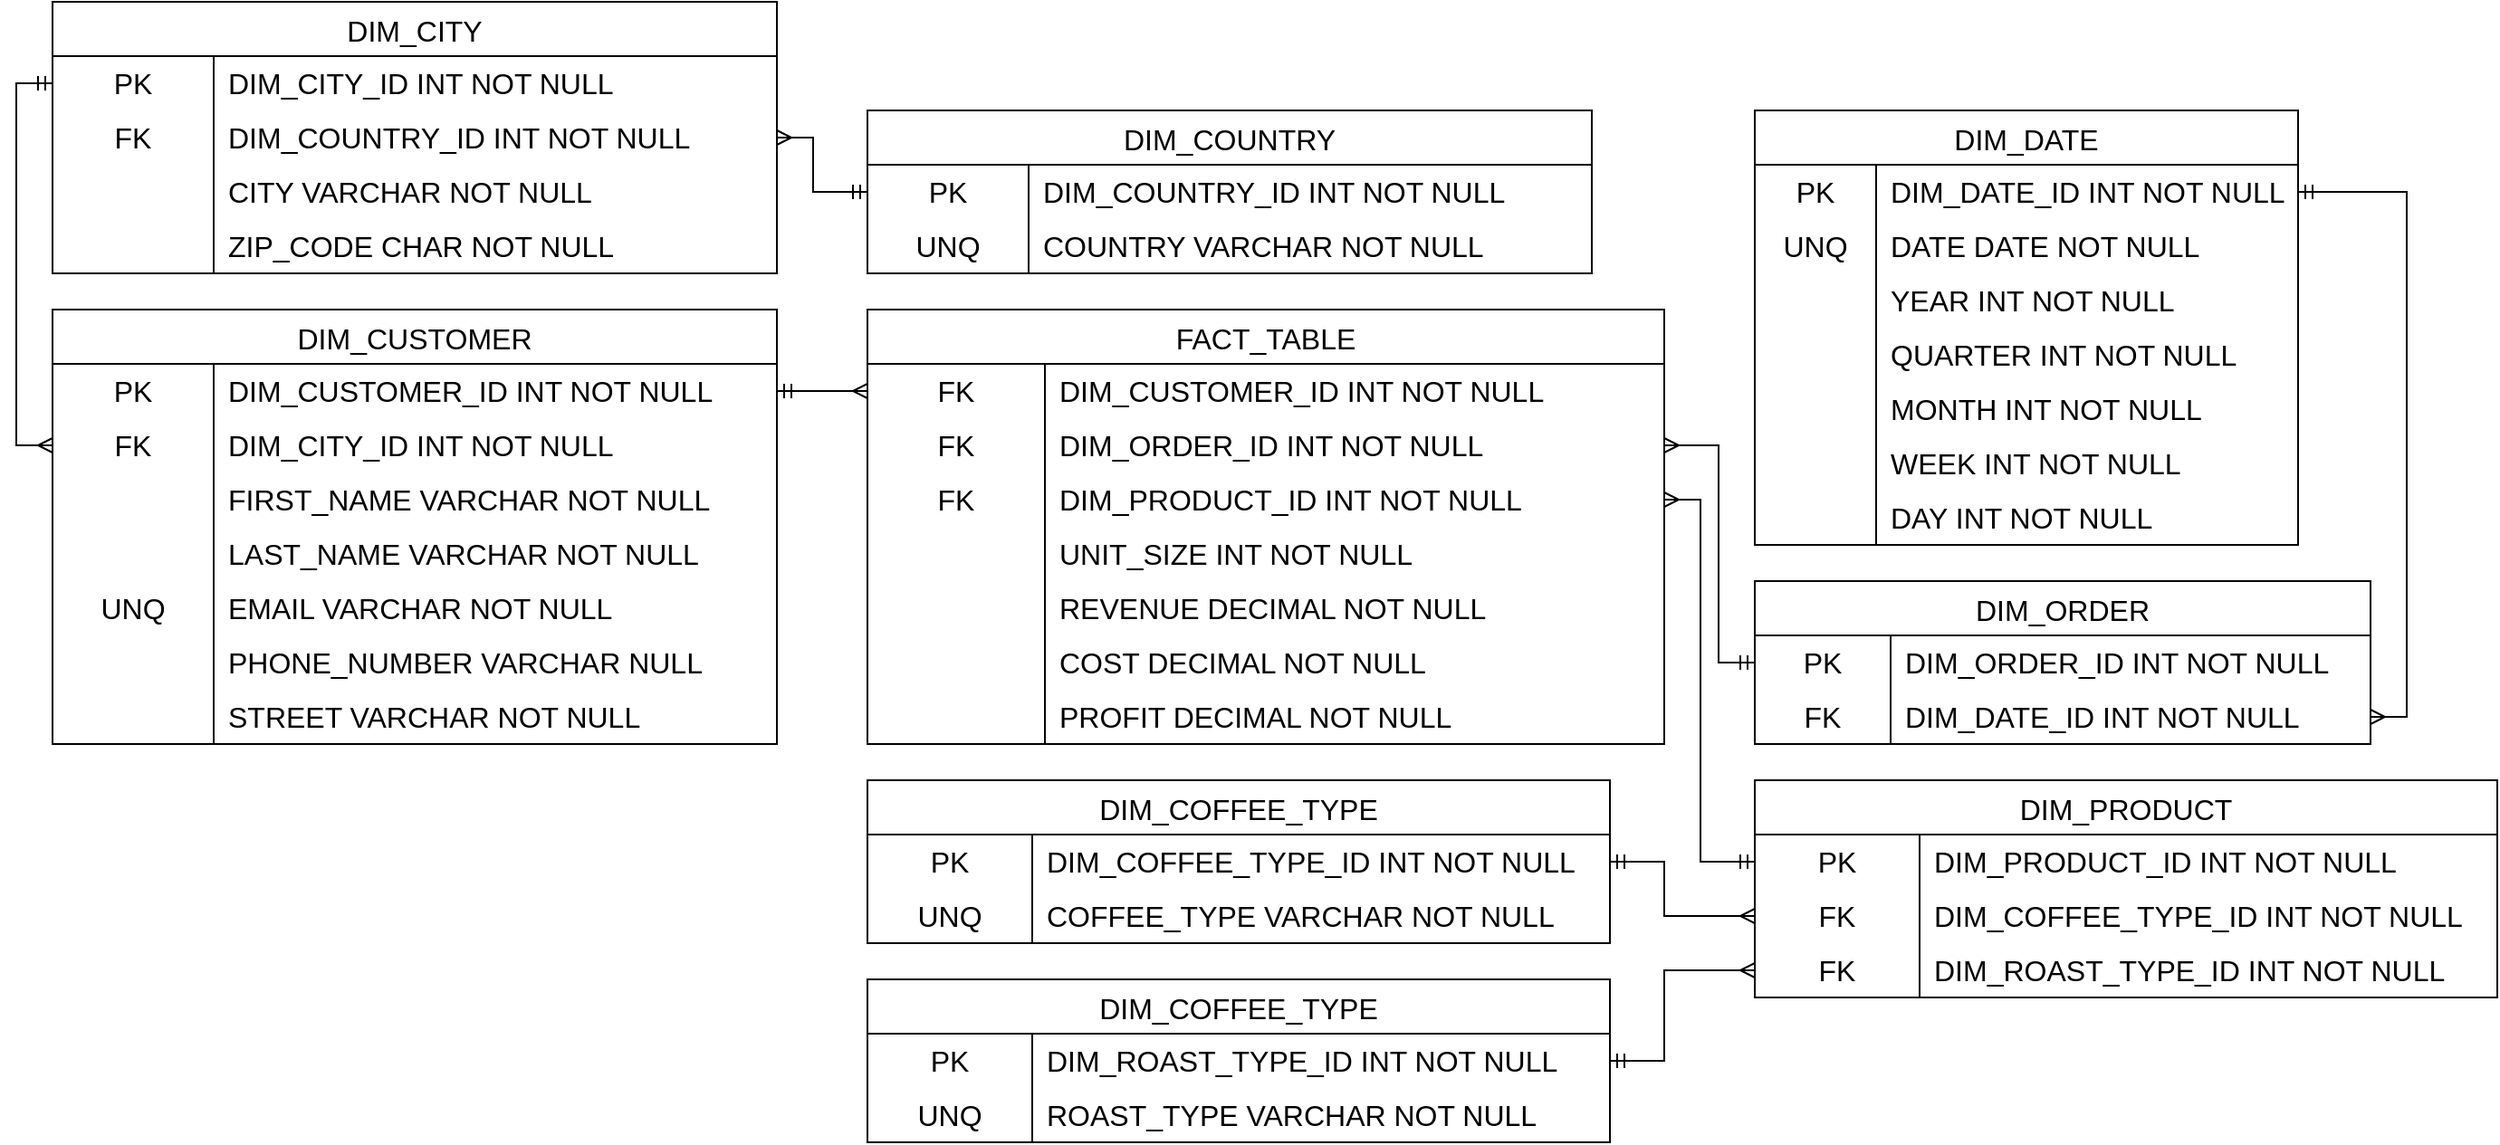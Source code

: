 <mxfile version="26.0.16">
  <diagram id="R2lEEEUBdFMjLlhIrx00" name="Page-1">
    <mxGraphModel dx="2049" dy="1194" grid="1" gridSize="10" guides="1" tooltips="1" connect="1" arrows="1" fold="1" page="1" pageScale="1" pageWidth="850" pageHeight="1100" math="0" shadow="0" extFonts="Permanent Marker^https://fonts.googleapis.com/css?family=Permanent+Marker">
      <root>
        <mxCell id="0" />
        <mxCell id="1" parent="0" />
        <mxCell id="qJ_-mEPs5X0DL_JbNhQ2-5" value="DIM_CUSTOMER" style="shape=table;startSize=30;container=1;collapsible=0;childLayout=tableLayout;fixedRows=1;rowLines=0;fontStyle=0;strokeColor=default;fontSize=16;" parent="1" vertex="1">
          <mxGeometry x="30" y="180" width="400" height="240" as="geometry" />
        </mxCell>
        <mxCell id="qJ_-mEPs5X0DL_JbNhQ2-6" value="" style="shape=tableRow;horizontal=0;startSize=0;swimlaneHead=0;swimlaneBody=0;top=0;left=0;bottom=0;right=0;collapsible=0;dropTarget=0;fillColor=none;points=[[0,0.5],[1,0.5]];portConstraint=eastwest;strokeColor=inherit;fontSize=16;" parent="qJ_-mEPs5X0DL_JbNhQ2-5" vertex="1">
          <mxGeometry y="30" width="400" height="30" as="geometry" />
        </mxCell>
        <mxCell id="qJ_-mEPs5X0DL_JbNhQ2-7" value="PK" style="shape=partialRectangle;html=1;whiteSpace=wrap;connectable=0;fillColor=none;top=0;left=0;bottom=0;right=0;overflow=hidden;pointerEvents=1;strokeColor=inherit;fontSize=16;" parent="qJ_-mEPs5X0DL_JbNhQ2-6" vertex="1">
          <mxGeometry width="89" height="30" as="geometry">
            <mxRectangle width="89" height="30" as="alternateBounds" />
          </mxGeometry>
        </mxCell>
        <mxCell id="qJ_-mEPs5X0DL_JbNhQ2-8" value="DIM_CUSTOMER_ID INT NOT NULL" style="shape=partialRectangle;html=1;whiteSpace=wrap;connectable=0;fillColor=none;top=0;left=0;bottom=0;right=0;align=left;spacingLeft=6;overflow=hidden;strokeColor=inherit;fontSize=16;" parent="qJ_-mEPs5X0DL_JbNhQ2-6" vertex="1">
          <mxGeometry x="89" width="311" height="30" as="geometry">
            <mxRectangle width="311" height="30" as="alternateBounds" />
          </mxGeometry>
        </mxCell>
        <mxCell id="qJ_-mEPs5X0DL_JbNhQ2-224" value="" style="shape=tableRow;horizontal=0;startSize=0;swimlaneHead=0;swimlaneBody=0;top=0;left=0;bottom=0;right=0;collapsible=0;dropTarget=0;fillColor=none;points=[[0,0.5],[1,0.5]];portConstraint=eastwest;strokeColor=inherit;fontSize=16;" parent="qJ_-mEPs5X0DL_JbNhQ2-5" vertex="1">
          <mxGeometry y="60" width="400" height="30" as="geometry" />
        </mxCell>
        <mxCell id="qJ_-mEPs5X0DL_JbNhQ2-225" value="FK" style="shape=partialRectangle;html=1;whiteSpace=wrap;connectable=0;fillColor=none;top=0;left=0;bottom=0;right=0;overflow=hidden;pointerEvents=1;strokeColor=inherit;fontSize=16;" parent="qJ_-mEPs5X0DL_JbNhQ2-224" vertex="1">
          <mxGeometry width="89" height="30" as="geometry">
            <mxRectangle width="89" height="30" as="alternateBounds" />
          </mxGeometry>
        </mxCell>
        <mxCell id="qJ_-mEPs5X0DL_JbNhQ2-226" value="DIM_CITY_ID INT NOT NULL" style="shape=partialRectangle;html=1;whiteSpace=wrap;connectable=0;fillColor=none;top=0;left=0;bottom=0;right=0;align=left;spacingLeft=6;overflow=hidden;strokeColor=inherit;fontSize=16;" parent="qJ_-mEPs5X0DL_JbNhQ2-224" vertex="1">
          <mxGeometry x="89" width="311" height="30" as="geometry">
            <mxRectangle width="311" height="30" as="alternateBounds" />
          </mxGeometry>
        </mxCell>
        <mxCell id="qJ_-mEPs5X0DL_JbNhQ2-9" value="" style="shape=tableRow;horizontal=0;startSize=0;swimlaneHead=0;swimlaneBody=0;top=0;left=0;bottom=0;right=0;collapsible=0;dropTarget=0;fillColor=none;points=[[0,0.5],[1,0.5]];portConstraint=eastwest;strokeColor=inherit;fontSize=16;" parent="qJ_-mEPs5X0DL_JbNhQ2-5" vertex="1">
          <mxGeometry y="90" width="400" height="30" as="geometry" />
        </mxCell>
        <mxCell id="qJ_-mEPs5X0DL_JbNhQ2-10" value="" style="shape=partialRectangle;html=1;whiteSpace=wrap;connectable=0;fillColor=none;top=0;left=0;bottom=0;right=0;overflow=hidden;strokeColor=inherit;fontSize=16;" parent="qJ_-mEPs5X0DL_JbNhQ2-9" vertex="1">
          <mxGeometry width="89" height="30" as="geometry">
            <mxRectangle width="89" height="30" as="alternateBounds" />
          </mxGeometry>
        </mxCell>
        <mxCell id="qJ_-mEPs5X0DL_JbNhQ2-11" value="FIRST_NAME VARCHAR NOT NULL" style="shape=partialRectangle;html=1;whiteSpace=wrap;connectable=0;fillColor=none;top=0;left=0;bottom=0;right=0;align=left;spacingLeft=6;overflow=hidden;strokeColor=inherit;fontSize=16;" parent="qJ_-mEPs5X0DL_JbNhQ2-9" vertex="1">
          <mxGeometry x="89" width="311" height="30" as="geometry">
            <mxRectangle width="311" height="30" as="alternateBounds" />
          </mxGeometry>
        </mxCell>
        <mxCell id="qJ_-mEPs5X0DL_JbNhQ2-12" value="" style="shape=tableRow;horizontal=0;startSize=0;swimlaneHead=0;swimlaneBody=0;top=0;left=0;bottom=0;right=0;collapsible=0;dropTarget=0;fillColor=none;points=[[0,0.5],[1,0.5]];portConstraint=eastwest;strokeColor=inherit;fontSize=16;" parent="qJ_-mEPs5X0DL_JbNhQ2-5" vertex="1">
          <mxGeometry y="120" width="400" height="30" as="geometry" />
        </mxCell>
        <mxCell id="qJ_-mEPs5X0DL_JbNhQ2-13" value="" style="shape=partialRectangle;html=1;whiteSpace=wrap;connectable=0;fillColor=none;top=0;left=0;bottom=0;right=0;overflow=hidden;strokeColor=inherit;fontSize=16;" parent="qJ_-mEPs5X0DL_JbNhQ2-12" vertex="1">
          <mxGeometry width="89" height="30" as="geometry">
            <mxRectangle width="89" height="30" as="alternateBounds" />
          </mxGeometry>
        </mxCell>
        <mxCell id="qJ_-mEPs5X0DL_JbNhQ2-14" value="LAST_NAME VARCHAR NOT NULL" style="shape=partialRectangle;html=1;whiteSpace=wrap;connectable=0;fillColor=none;top=0;left=0;bottom=0;right=0;align=left;spacingLeft=6;overflow=hidden;strokeColor=inherit;fontSize=16;" parent="qJ_-mEPs5X0DL_JbNhQ2-12" vertex="1">
          <mxGeometry x="89" width="311" height="30" as="geometry">
            <mxRectangle width="311" height="30" as="alternateBounds" />
          </mxGeometry>
        </mxCell>
        <mxCell id="qJ_-mEPs5X0DL_JbNhQ2-64" value="" style="shape=tableRow;horizontal=0;startSize=0;swimlaneHead=0;swimlaneBody=0;top=0;left=0;bottom=0;right=0;collapsible=0;dropTarget=0;fillColor=none;points=[[0,0.5],[1,0.5]];portConstraint=eastwest;strokeColor=inherit;fontSize=16;" parent="qJ_-mEPs5X0DL_JbNhQ2-5" vertex="1">
          <mxGeometry y="150" width="400" height="30" as="geometry" />
        </mxCell>
        <mxCell id="qJ_-mEPs5X0DL_JbNhQ2-65" value="UNQ" style="shape=partialRectangle;html=1;whiteSpace=wrap;connectable=0;fillColor=none;top=0;left=0;bottom=0;right=0;overflow=hidden;strokeColor=inherit;fontSize=16;" parent="qJ_-mEPs5X0DL_JbNhQ2-64" vertex="1">
          <mxGeometry width="89" height="30" as="geometry">
            <mxRectangle width="89" height="30" as="alternateBounds" />
          </mxGeometry>
        </mxCell>
        <mxCell id="qJ_-mEPs5X0DL_JbNhQ2-66" value="EMAIL VARCHAR NOT NULL" style="shape=partialRectangle;html=1;whiteSpace=wrap;connectable=0;fillColor=none;top=0;left=0;bottom=0;right=0;align=left;spacingLeft=6;overflow=hidden;strokeColor=inherit;fontSize=16;" parent="qJ_-mEPs5X0DL_JbNhQ2-64" vertex="1">
          <mxGeometry x="89" width="311" height="30" as="geometry">
            <mxRectangle width="311" height="30" as="alternateBounds" />
          </mxGeometry>
        </mxCell>
        <mxCell id="qJ_-mEPs5X0DL_JbNhQ2-67" value="" style="shape=tableRow;horizontal=0;startSize=0;swimlaneHead=0;swimlaneBody=0;top=0;left=0;bottom=0;right=0;collapsible=0;dropTarget=0;fillColor=none;points=[[0,0.5],[1,0.5]];portConstraint=eastwest;strokeColor=inherit;fontSize=16;" parent="qJ_-mEPs5X0DL_JbNhQ2-5" vertex="1">
          <mxGeometry y="180" width="400" height="30" as="geometry" />
        </mxCell>
        <mxCell id="qJ_-mEPs5X0DL_JbNhQ2-68" value="" style="shape=partialRectangle;html=1;whiteSpace=wrap;connectable=0;fillColor=none;top=0;left=0;bottom=0;right=0;overflow=hidden;strokeColor=inherit;fontSize=16;" parent="qJ_-mEPs5X0DL_JbNhQ2-67" vertex="1">
          <mxGeometry width="89" height="30" as="geometry">
            <mxRectangle width="89" height="30" as="alternateBounds" />
          </mxGeometry>
        </mxCell>
        <mxCell id="qJ_-mEPs5X0DL_JbNhQ2-69" value="PHONE_NUMBER VARCHAR NULL" style="shape=partialRectangle;html=1;whiteSpace=wrap;connectable=0;fillColor=none;top=0;left=0;bottom=0;right=0;align=left;spacingLeft=6;overflow=hidden;strokeColor=inherit;fontSize=16;" parent="qJ_-mEPs5X0DL_JbNhQ2-67" vertex="1">
          <mxGeometry x="89" width="311" height="30" as="geometry">
            <mxRectangle width="311" height="30" as="alternateBounds" />
          </mxGeometry>
        </mxCell>
        <mxCell id="qJ_-mEPs5X0DL_JbNhQ2-70" value="" style="shape=tableRow;horizontal=0;startSize=0;swimlaneHead=0;swimlaneBody=0;top=0;left=0;bottom=0;right=0;collapsible=0;dropTarget=0;fillColor=none;points=[[0,0.5],[1,0.5]];portConstraint=eastwest;strokeColor=inherit;fontSize=16;" parent="qJ_-mEPs5X0DL_JbNhQ2-5" vertex="1">
          <mxGeometry y="210" width="400" height="30" as="geometry" />
        </mxCell>
        <mxCell id="qJ_-mEPs5X0DL_JbNhQ2-71" value="" style="shape=partialRectangle;html=1;whiteSpace=wrap;connectable=0;fillColor=none;top=0;left=0;bottom=0;right=0;overflow=hidden;strokeColor=inherit;fontSize=16;" parent="qJ_-mEPs5X0DL_JbNhQ2-70" vertex="1">
          <mxGeometry width="89" height="30" as="geometry">
            <mxRectangle width="89" height="30" as="alternateBounds" />
          </mxGeometry>
        </mxCell>
        <mxCell id="qJ_-mEPs5X0DL_JbNhQ2-72" value="STREET VARCHAR NOT NULL" style="shape=partialRectangle;html=1;whiteSpace=wrap;connectable=0;fillColor=none;top=0;left=0;bottom=0;right=0;align=left;spacingLeft=6;overflow=hidden;strokeColor=inherit;fontSize=16;" parent="qJ_-mEPs5X0DL_JbNhQ2-70" vertex="1">
          <mxGeometry x="89" width="311" height="30" as="geometry">
            <mxRectangle width="311" height="30" as="alternateBounds" />
          </mxGeometry>
        </mxCell>
        <mxCell id="qJ_-mEPs5X0DL_JbNhQ2-15" value="DIM_DATE" style="shape=table;startSize=30;container=1;collapsible=0;childLayout=tableLayout;fixedRows=1;rowLines=0;fontStyle=0;strokeColor=default;fontSize=16;" parent="1" vertex="1">
          <mxGeometry x="970" y="70" width="300" height="240" as="geometry" />
        </mxCell>
        <mxCell id="qJ_-mEPs5X0DL_JbNhQ2-16" value="" style="shape=tableRow;horizontal=0;startSize=0;swimlaneHead=0;swimlaneBody=0;top=0;left=0;bottom=0;right=0;collapsible=0;dropTarget=0;fillColor=none;points=[[0,0.5],[1,0.5]];portConstraint=eastwest;strokeColor=inherit;fontSize=16;" parent="qJ_-mEPs5X0DL_JbNhQ2-15" vertex="1">
          <mxGeometry y="30" width="300" height="30" as="geometry" />
        </mxCell>
        <mxCell id="qJ_-mEPs5X0DL_JbNhQ2-17" value="PK" style="shape=partialRectangle;html=1;whiteSpace=wrap;connectable=0;fillColor=none;top=0;left=0;bottom=0;right=0;overflow=hidden;pointerEvents=1;strokeColor=inherit;fontSize=16;" parent="qJ_-mEPs5X0DL_JbNhQ2-16" vertex="1">
          <mxGeometry width="67" height="30" as="geometry">
            <mxRectangle width="67" height="30" as="alternateBounds" />
          </mxGeometry>
        </mxCell>
        <mxCell id="qJ_-mEPs5X0DL_JbNhQ2-18" value="DIM_DATE_ID INT NOT NULL" style="shape=partialRectangle;html=1;whiteSpace=wrap;connectable=0;fillColor=none;top=0;left=0;bottom=0;right=0;align=left;spacingLeft=6;overflow=hidden;strokeColor=inherit;fontSize=16;" parent="qJ_-mEPs5X0DL_JbNhQ2-16" vertex="1">
          <mxGeometry x="67" width="233" height="30" as="geometry">
            <mxRectangle width="233" height="30" as="alternateBounds" />
          </mxGeometry>
        </mxCell>
        <mxCell id="CE3YJO3d3gAJRDhFr6tY-10" value="" style="shape=tableRow;horizontal=0;startSize=0;swimlaneHead=0;swimlaneBody=0;top=0;left=0;bottom=0;right=0;collapsible=0;dropTarget=0;fillColor=none;points=[[0,0.5],[1,0.5]];portConstraint=eastwest;strokeColor=inherit;fontSize=16;" parent="qJ_-mEPs5X0DL_JbNhQ2-15" vertex="1">
          <mxGeometry y="60" width="300" height="30" as="geometry" />
        </mxCell>
        <mxCell id="CE3YJO3d3gAJRDhFr6tY-11" value="UNQ" style="shape=partialRectangle;html=1;whiteSpace=wrap;connectable=0;fillColor=none;top=0;left=0;bottom=0;right=0;overflow=hidden;strokeColor=inherit;fontSize=16;" parent="CE3YJO3d3gAJRDhFr6tY-10" vertex="1">
          <mxGeometry width="67" height="30" as="geometry">
            <mxRectangle width="67" height="30" as="alternateBounds" />
          </mxGeometry>
        </mxCell>
        <mxCell id="CE3YJO3d3gAJRDhFr6tY-12" value="DATE DATE NOT NULL" style="shape=partialRectangle;html=1;whiteSpace=wrap;connectable=0;fillColor=none;top=0;left=0;bottom=0;right=0;align=left;spacingLeft=6;overflow=hidden;strokeColor=inherit;fontSize=16;" parent="CE3YJO3d3gAJRDhFr6tY-10" vertex="1">
          <mxGeometry x="67" width="233" height="30" as="geometry">
            <mxRectangle width="233" height="30" as="alternateBounds" />
          </mxGeometry>
        </mxCell>
        <mxCell id="qJ_-mEPs5X0DL_JbNhQ2-19" value="" style="shape=tableRow;horizontal=0;startSize=0;swimlaneHead=0;swimlaneBody=0;top=0;left=0;bottom=0;right=0;collapsible=0;dropTarget=0;fillColor=none;points=[[0,0.5],[1,0.5]];portConstraint=eastwest;strokeColor=inherit;fontSize=16;" parent="qJ_-mEPs5X0DL_JbNhQ2-15" vertex="1">
          <mxGeometry y="90" width="300" height="30" as="geometry" />
        </mxCell>
        <mxCell id="qJ_-mEPs5X0DL_JbNhQ2-20" value="" style="shape=partialRectangle;html=1;whiteSpace=wrap;connectable=0;fillColor=none;top=0;left=0;bottom=0;right=0;overflow=hidden;strokeColor=inherit;fontSize=16;" parent="qJ_-mEPs5X0DL_JbNhQ2-19" vertex="1">
          <mxGeometry width="67" height="30" as="geometry">
            <mxRectangle width="67" height="30" as="alternateBounds" />
          </mxGeometry>
        </mxCell>
        <mxCell id="qJ_-mEPs5X0DL_JbNhQ2-21" value="YEAR INT NOT NULL" style="shape=partialRectangle;html=1;whiteSpace=wrap;connectable=0;fillColor=none;top=0;left=0;bottom=0;right=0;align=left;spacingLeft=6;overflow=hidden;strokeColor=inherit;fontSize=16;" parent="qJ_-mEPs5X0DL_JbNhQ2-19" vertex="1">
          <mxGeometry x="67" width="233" height="30" as="geometry">
            <mxRectangle width="233" height="30" as="alternateBounds" />
          </mxGeometry>
        </mxCell>
        <mxCell id="qJ_-mEPs5X0DL_JbNhQ2-22" value="" style="shape=tableRow;horizontal=0;startSize=0;swimlaneHead=0;swimlaneBody=0;top=0;left=0;bottom=0;right=0;collapsible=0;dropTarget=0;fillColor=none;points=[[0,0.5],[1,0.5]];portConstraint=eastwest;strokeColor=inherit;fontSize=16;" parent="qJ_-mEPs5X0DL_JbNhQ2-15" vertex="1">
          <mxGeometry y="120" width="300" height="30" as="geometry" />
        </mxCell>
        <mxCell id="qJ_-mEPs5X0DL_JbNhQ2-23" value="" style="shape=partialRectangle;html=1;whiteSpace=wrap;connectable=0;fillColor=none;top=0;left=0;bottom=0;right=0;overflow=hidden;strokeColor=inherit;fontSize=16;" parent="qJ_-mEPs5X0DL_JbNhQ2-22" vertex="1">
          <mxGeometry width="67" height="30" as="geometry">
            <mxRectangle width="67" height="30" as="alternateBounds" />
          </mxGeometry>
        </mxCell>
        <mxCell id="qJ_-mEPs5X0DL_JbNhQ2-24" value="QUARTER INT NOT NULL" style="shape=partialRectangle;html=1;whiteSpace=wrap;connectable=0;fillColor=none;top=0;left=0;bottom=0;right=0;align=left;spacingLeft=6;overflow=hidden;strokeColor=inherit;fontSize=16;" parent="qJ_-mEPs5X0DL_JbNhQ2-22" vertex="1">
          <mxGeometry x="67" width="233" height="30" as="geometry">
            <mxRectangle width="233" height="30" as="alternateBounds" />
          </mxGeometry>
        </mxCell>
        <mxCell id="qJ_-mEPs5X0DL_JbNhQ2-55" value="" style="shape=tableRow;horizontal=0;startSize=0;swimlaneHead=0;swimlaneBody=0;top=0;left=0;bottom=0;right=0;collapsible=0;dropTarget=0;fillColor=none;points=[[0,0.5],[1,0.5]];portConstraint=eastwest;strokeColor=inherit;fontSize=16;" parent="qJ_-mEPs5X0DL_JbNhQ2-15" vertex="1">
          <mxGeometry y="150" width="300" height="30" as="geometry" />
        </mxCell>
        <mxCell id="qJ_-mEPs5X0DL_JbNhQ2-56" value="" style="shape=partialRectangle;html=1;whiteSpace=wrap;connectable=0;fillColor=none;top=0;left=0;bottom=0;right=0;overflow=hidden;strokeColor=inherit;fontSize=16;" parent="qJ_-mEPs5X0DL_JbNhQ2-55" vertex="1">
          <mxGeometry width="67" height="30" as="geometry">
            <mxRectangle width="67" height="30" as="alternateBounds" />
          </mxGeometry>
        </mxCell>
        <mxCell id="qJ_-mEPs5X0DL_JbNhQ2-57" value="MONTH INT NOT NULL" style="shape=partialRectangle;html=1;whiteSpace=wrap;connectable=0;fillColor=none;top=0;left=0;bottom=0;right=0;align=left;spacingLeft=6;overflow=hidden;strokeColor=inherit;fontSize=16;" parent="qJ_-mEPs5X0DL_JbNhQ2-55" vertex="1">
          <mxGeometry x="67" width="233" height="30" as="geometry">
            <mxRectangle width="233" height="30" as="alternateBounds" />
          </mxGeometry>
        </mxCell>
        <mxCell id="qJ_-mEPs5X0DL_JbNhQ2-58" value="" style="shape=tableRow;horizontal=0;startSize=0;swimlaneHead=0;swimlaneBody=0;top=0;left=0;bottom=0;right=0;collapsible=0;dropTarget=0;fillColor=none;points=[[0,0.5],[1,0.5]];portConstraint=eastwest;strokeColor=inherit;fontSize=16;" parent="qJ_-mEPs5X0DL_JbNhQ2-15" vertex="1">
          <mxGeometry y="180" width="300" height="30" as="geometry" />
        </mxCell>
        <mxCell id="qJ_-mEPs5X0DL_JbNhQ2-59" value="" style="shape=partialRectangle;html=1;whiteSpace=wrap;connectable=0;fillColor=none;top=0;left=0;bottom=0;right=0;overflow=hidden;strokeColor=inherit;fontSize=16;" parent="qJ_-mEPs5X0DL_JbNhQ2-58" vertex="1">
          <mxGeometry width="67" height="30" as="geometry">
            <mxRectangle width="67" height="30" as="alternateBounds" />
          </mxGeometry>
        </mxCell>
        <mxCell id="qJ_-mEPs5X0DL_JbNhQ2-60" value="WEEK INT NOT NULL" style="shape=partialRectangle;html=1;whiteSpace=wrap;connectable=0;fillColor=none;top=0;left=0;bottom=0;right=0;align=left;spacingLeft=6;overflow=hidden;strokeColor=inherit;fontSize=16;" parent="qJ_-mEPs5X0DL_JbNhQ2-58" vertex="1">
          <mxGeometry x="67" width="233" height="30" as="geometry">
            <mxRectangle width="233" height="30" as="alternateBounds" />
          </mxGeometry>
        </mxCell>
        <mxCell id="qJ_-mEPs5X0DL_JbNhQ2-61" value="" style="shape=tableRow;horizontal=0;startSize=0;swimlaneHead=0;swimlaneBody=0;top=0;left=0;bottom=0;right=0;collapsible=0;dropTarget=0;fillColor=none;points=[[0,0.5],[1,0.5]];portConstraint=eastwest;strokeColor=inherit;fontSize=16;" parent="qJ_-mEPs5X0DL_JbNhQ2-15" vertex="1">
          <mxGeometry y="210" width="300" height="30" as="geometry" />
        </mxCell>
        <mxCell id="qJ_-mEPs5X0DL_JbNhQ2-62" value="" style="shape=partialRectangle;html=1;whiteSpace=wrap;connectable=0;fillColor=none;top=0;left=0;bottom=0;right=0;overflow=hidden;strokeColor=inherit;fontSize=16;" parent="qJ_-mEPs5X0DL_JbNhQ2-61" vertex="1">
          <mxGeometry width="67" height="30" as="geometry">
            <mxRectangle width="67" height="30" as="alternateBounds" />
          </mxGeometry>
        </mxCell>
        <mxCell id="qJ_-mEPs5X0DL_JbNhQ2-63" value="DAY INT NOT NULL" style="shape=partialRectangle;html=1;whiteSpace=wrap;connectable=0;fillColor=none;top=0;left=0;bottom=0;right=0;align=left;spacingLeft=6;overflow=hidden;strokeColor=inherit;fontSize=16;" parent="qJ_-mEPs5X0DL_JbNhQ2-61" vertex="1">
          <mxGeometry x="67" width="233" height="30" as="geometry">
            <mxRectangle width="233" height="30" as="alternateBounds" />
          </mxGeometry>
        </mxCell>
        <mxCell id="qJ_-mEPs5X0DL_JbNhQ2-25" value="FACT_TABLE" style="shape=table;startSize=30;container=1;collapsible=0;childLayout=tableLayout;fixedRows=1;rowLines=0;fontStyle=0;strokeColor=default;fontSize=16;" parent="1" vertex="1">
          <mxGeometry x="480" y="180" width="440" height="240" as="geometry" />
        </mxCell>
        <mxCell id="qJ_-mEPs5X0DL_JbNhQ2-117" value="" style="shape=tableRow;horizontal=0;startSize=0;swimlaneHead=0;swimlaneBody=0;top=0;left=0;bottom=0;right=0;collapsible=0;dropTarget=0;fillColor=none;points=[[0,0.5],[1,0.5]];portConstraint=eastwest;strokeColor=inherit;fontSize=16;" parent="qJ_-mEPs5X0DL_JbNhQ2-25" vertex="1">
          <mxGeometry y="30" width="440" height="30" as="geometry" />
        </mxCell>
        <mxCell id="qJ_-mEPs5X0DL_JbNhQ2-118" value="FK" style="shape=partialRectangle;html=1;whiteSpace=wrap;connectable=0;fillColor=none;top=0;left=0;bottom=0;right=0;overflow=hidden;strokeColor=inherit;fontSize=16;" parent="qJ_-mEPs5X0DL_JbNhQ2-117" vertex="1">
          <mxGeometry width="98" height="30" as="geometry">
            <mxRectangle width="98" height="30" as="alternateBounds" />
          </mxGeometry>
        </mxCell>
        <mxCell id="qJ_-mEPs5X0DL_JbNhQ2-119" value="DIM_CUSTOMER_ID&lt;span style=&quot;background-color: transparent; color: light-dark(rgb(0, 0, 0), rgb(255, 255, 255));&quot;&gt;&amp;nbsp;INT NOT NULL&lt;/span&gt;" style="shape=partialRectangle;html=1;whiteSpace=wrap;connectable=0;fillColor=none;top=0;left=0;bottom=0;right=0;align=left;spacingLeft=6;overflow=hidden;strokeColor=inherit;fontSize=16;" parent="qJ_-mEPs5X0DL_JbNhQ2-117" vertex="1">
          <mxGeometry x="98" width="342" height="30" as="geometry">
            <mxRectangle width="342" height="30" as="alternateBounds" />
          </mxGeometry>
        </mxCell>
        <mxCell id="qJ_-mEPs5X0DL_JbNhQ2-113" value="" style="shape=tableRow;horizontal=0;startSize=0;swimlaneHead=0;swimlaneBody=0;top=0;left=0;bottom=0;right=0;collapsible=0;dropTarget=0;fillColor=none;points=[[0,0.5],[1,0.5]];portConstraint=eastwest;strokeColor=inherit;fontSize=16;" parent="qJ_-mEPs5X0DL_JbNhQ2-25" vertex="1">
          <mxGeometry y="60" width="440" height="30" as="geometry" />
        </mxCell>
        <mxCell id="qJ_-mEPs5X0DL_JbNhQ2-114" value="FK" style="shape=partialRectangle;html=1;whiteSpace=wrap;connectable=0;fillColor=none;top=0;left=0;bottom=0;right=0;overflow=hidden;pointerEvents=1;strokeColor=inherit;fontSize=16;" parent="qJ_-mEPs5X0DL_JbNhQ2-113" vertex="1">
          <mxGeometry width="98" height="30" as="geometry">
            <mxRectangle width="98" height="30" as="alternateBounds" />
          </mxGeometry>
        </mxCell>
        <mxCell id="qJ_-mEPs5X0DL_JbNhQ2-115" value="DIM_ORDER_ID INT NOT NULL" style="shape=partialRectangle;html=1;whiteSpace=wrap;connectable=0;fillColor=none;top=0;left=0;bottom=0;right=0;align=left;spacingLeft=6;overflow=hidden;strokeColor=inherit;fontSize=16;" parent="qJ_-mEPs5X0DL_JbNhQ2-113" vertex="1">
          <mxGeometry x="98" width="342" height="30" as="geometry">
            <mxRectangle width="342" height="30" as="alternateBounds" />
          </mxGeometry>
        </mxCell>
        <mxCell id="qJ_-mEPs5X0DL_JbNhQ2-29" value="" style="shape=tableRow;horizontal=0;startSize=0;swimlaneHead=0;swimlaneBody=0;top=0;left=0;bottom=0;right=0;collapsible=0;dropTarget=0;fillColor=none;points=[[0,0.5],[1,0.5]];portConstraint=eastwest;strokeColor=inherit;fontSize=16;" parent="qJ_-mEPs5X0DL_JbNhQ2-25" vertex="1">
          <mxGeometry y="90" width="440" height="30" as="geometry" />
        </mxCell>
        <mxCell id="qJ_-mEPs5X0DL_JbNhQ2-30" value="FK" style="shape=partialRectangle;html=1;whiteSpace=wrap;connectable=0;fillColor=none;top=0;left=0;bottom=0;right=0;overflow=hidden;strokeColor=inherit;fontSize=16;" parent="qJ_-mEPs5X0DL_JbNhQ2-29" vertex="1">
          <mxGeometry width="98" height="30" as="geometry">
            <mxRectangle width="98" height="30" as="alternateBounds" />
          </mxGeometry>
        </mxCell>
        <mxCell id="qJ_-mEPs5X0DL_JbNhQ2-31" value="DIM_PRODUCT_ID INT NOT NULL" style="shape=partialRectangle;html=1;whiteSpace=wrap;connectable=0;fillColor=none;top=0;left=0;bottom=0;right=0;align=left;spacingLeft=6;overflow=hidden;strokeColor=inherit;fontSize=16;" parent="qJ_-mEPs5X0DL_JbNhQ2-29" vertex="1">
          <mxGeometry x="98" width="342" height="30" as="geometry">
            <mxRectangle width="342" height="30" as="alternateBounds" />
          </mxGeometry>
        </mxCell>
        <mxCell id="qJ_-mEPs5X0DL_JbNhQ2-227" value="" style="shape=tableRow;horizontal=0;startSize=0;swimlaneHead=0;swimlaneBody=0;top=0;left=0;bottom=0;right=0;collapsible=0;dropTarget=0;fillColor=none;points=[[0,0.5],[1,0.5]];portConstraint=eastwest;strokeColor=inherit;fontSize=16;" parent="qJ_-mEPs5X0DL_JbNhQ2-25" vertex="1">
          <mxGeometry y="120" width="440" height="30" as="geometry" />
        </mxCell>
        <mxCell id="qJ_-mEPs5X0DL_JbNhQ2-228" value="" style="shape=partialRectangle;html=1;whiteSpace=wrap;connectable=0;fillColor=none;top=0;left=0;bottom=0;right=0;overflow=hidden;strokeColor=inherit;fontSize=16;" parent="qJ_-mEPs5X0DL_JbNhQ2-227" vertex="1">
          <mxGeometry width="98" height="30" as="geometry">
            <mxRectangle width="98" height="30" as="alternateBounds" />
          </mxGeometry>
        </mxCell>
        <mxCell id="qJ_-mEPs5X0DL_JbNhQ2-229" value="UNIT_SIZE INT NOT NULL" style="shape=partialRectangle;html=1;whiteSpace=wrap;connectable=0;fillColor=none;top=0;left=0;bottom=0;right=0;align=left;spacingLeft=6;overflow=hidden;strokeColor=inherit;fontSize=16;" parent="qJ_-mEPs5X0DL_JbNhQ2-227" vertex="1">
          <mxGeometry x="98" width="342" height="30" as="geometry">
            <mxRectangle width="342" height="30" as="alternateBounds" />
          </mxGeometry>
        </mxCell>
        <mxCell id="qJ_-mEPs5X0DL_JbNhQ2-142" value="" style="shape=tableRow;horizontal=0;startSize=0;swimlaneHead=0;swimlaneBody=0;top=0;left=0;bottom=0;right=0;collapsible=0;dropTarget=0;fillColor=none;points=[[0,0.5],[1,0.5]];portConstraint=eastwest;strokeColor=inherit;fontSize=16;" parent="qJ_-mEPs5X0DL_JbNhQ2-25" vertex="1">
          <mxGeometry y="150" width="440" height="30" as="geometry" />
        </mxCell>
        <mxCell id="qJ_-mEPs5X0DL_JbNhQ2-143" value="" style="shape=partialRectangle;html=1;whiteSpace=wrap;connectable=0;fillColor=none;top=0;left=0;bottom=0;right=0;overflow=hidden;strokeColor=inherit;fontSize=16;" parent="qJ_-mEPs5X0DL_JbNhQ2-142" vertex="1">
          <mxGeometry width="98" height="30" as="geometry">
            <mxRectangle width="98" height="30" as="alternateBounds" />
          </mxGeometry>
        </mxCell>
        <mxCell id="qJ_-mEPs5X0DL_JbNhQ2-144" value="REVENUE DECIMAL NOT NULL" style="shape=partialRectangle;html=1;whiteSpace=wrap;connectable=0;fillColor=none;top=0;left=0;bottom=0;right=0;align=left;spacingLeft=6;overflow=hidden;strokeColor=inherit;fontSize=16;" parent="qJ_-mEPs5X0DL_JbNhQ2-142" vertex="1">
          <mxGeometry x="98" width="342" height="30" as="geometry">
            <mxRectangle width="342" height="30" as="alternateBounds" />
          </mxGeometry>
        </mxCell>
        <mxCell id="qJ_-mEPs5X0DL_JbNhQ2-230" value="" style="shape=tableRow;horizontal=0;startSize=0;swimlaneHead=0;swimlaneBody=0;top=0;left=0;bottom=0;right=0;collapsible=0;dropTarget=0;fillColor=none;points=[[0,0.5],[1,0.5]];portConstraint=eastwest;strokeColor=inherit;fontSize=16;" parent="qJ_-mEPs5X0DL_JbNhQ2-25" vertex="1">
          <mxGeometry y="180" width="440" height="30" as="geometry" />
        </mxCell>
        <mxCell id="qJ_-mEPs5X0DL_JbNhQ2-231" value="" style="shape=partialRectangle;html=1;whiteSpace=wrap;connectable=0;fillColor=none;top=0;left=0;bottom=0;right=0;overflow=hidden;strokeColor=inherit;fontSize=16;" parent="qJ_-mEPs5X0DL_JbNhQ2-230" vertex="1">
          <mxGeometry width="98" height="30" as="geometry">
            <mxRectangle width="98" height="30" as="alternateBounds" />
          </mxGeometry>
        </mxCell>
        <mxCell id="qJ_-mEPs5X0DL_JbNhQ2-232" value="COST DECIMAL NOT NULL" style="shape=partialRectangle;html=1;whiteSpace=wrap;connectable=0;fillColor=none;top=0;left=0;bottom=0;right=0;align=left;spacingLeft=6;overflow=hidden;strokeColor=inherit;fontSize=16;" parent="qJ_-mEPs5X0DL_JbNhQ2-230" vertex="1">
          <mxGeometry x="98" width="342" height="30" as="geometry">
            <mxRectangle width="342" height="30" as="alternateBounds" />
          </mxGeometry>
        </mxCell>
        <mxCell id="qJ_-mEPs5X0DL_JbNhQ2-94" value="" style="shape=tableRow;horizontal=0;startSize=0;swimlaneHead=0;swimlaneBody=0;top=0;left=0;bottom=0;right=0;collapsible=0;dropTarget=0;fillColor=none;points=[[0,0.5],[1,0.5]];portConstraint=eastwest;strokeColor=inherit;fontSize=16;" parent="qJ_-mEPs5X0DL_JbNhQ2-25" vertex="1">
          <mxGeometry y="210" width="440" height="30" as="geometry" />
        </mxCell>
        <mxCell id="qJ_-mEPs5X0DL_JbNhQ2-95" value="" style="shape=partialRectangle;html=1;whiteSpace=wrap;connectable=0;fillColor=none;top=0;left=0;bottom=0;right=0;overflow=hidden;strokeColor=inherit;fontSize=16;" parent="qJ_-mEPs5X0DL_JbNhQ2-94" vertex="1">
          <mxGeometry width="98" height="30" as="geometry">
            <mxRectangle width="98" height="30" as="alternateBounds" />
          </mxGeometry>
        </mxCell>
        <mxCell id="qJ_-mEPs5X0DL_JbNhQ2-96" value="PROFIT DECIMAL NOT NULL" style="shape=partialRectangle;html=1;whiteSpace=wrap;connectable=0;fillColor=none;top=0;left=0;bottom=0;right=0;align=left;spacingLeft=6;overflow=hidden;strokeColor=inherit;fontSize=16;" parent="qJ_-mEPs5X0DL_JbNhQ2-94" vertex="1">
          <mxGeometry x="98" width="342" height="30" as="geometry">
            <mxRectangle width="342" height="30" as="alternateBounds" />
          </mxGeometry>
        </mxCell>
        <mxCell id="qJ_-mEPs5X0DL_JbNhQ2-45" value="DIM_PRODUCT" style="shape=table;startSize=30;container=1;collapsible=0;childLayout=tableLayout;fixedRows=1;rowLines=0;fontStyle=0;strokeColor=default;fontSize=16;" parent="1" vertex="1">
          <mxGeometry x="970" y="440" width="410" height="120" as="geometry" />
        </mxCell>
        <mxCell id="qJ_-mEPs5X0DL_JbNhQ2-46" value="" style="shape=tableRow;horizontal=0;startSize=0;swimlaneHead=0;swimlaneBody=0;top=0;left=0;bottom=0;right=0;collapsible=0;dropTarget=0;fillColor=none;points=[[0,0.5],[1,0.5]];portConstraint=eastwest;strokeColor=inherit;fontSize=16;" parent="qJ_-mEPs5X0DL_JbNhQ2-45" vertex="1">
          <mxGeometry y="30" width="410" height="30" as="geometry" />
        </mxCell>
        <mxCell id="qJ_-mEPs5X0DL_JbNhQ2-47" value="PK" style="shape=partialRectangle;html=1;whiteSpace=wrap;connectable=0;fillColor=none;top=0;left=0;bottom=0;right=0;overflow=hidden;pointerEvents=1;strokeColor=inherit;fontSize=16;" parent="qJ_-mEPs5X0DL_JbNhQ2-46" vertex="1">
          <mxGeometry width="91" height="30" as="geometry">
            <mxRectangle width="91" height="30" as="alternateBounds" />
          </mxGeometry>
        </mxCell>
        <mxCell id="qJ_-mEPs5X0DL_JbNhQ2-48" value="DIM_PRODUCT_ID INT NOT NULL" style="shape=partialRectangle;html=1;whiteSpace=wrap;connectable=0;fillColor=none;top=0;left=0;bottom=0;right=0;align=left;spacingLeft=6;overflow=hidden;strokeColor=inherit;fontSize=16;" parent="qJ_-mEPs5X0DL_JbNhQ2-46" vertex="1">
          <mxGeometry x="91" width="319" height="30" as="geometry">
            <mxRectangle width="319" height="30" as="alternateBounds" />
          </mxGeometry>
        </mxCell>
        <mxCell id="qJ_-mEPs5X0DL_JbNhQ2-120" value="" style="shape=tableRow;horizontal=0;startSize=0;swimlaneHead=0;swimlaneBody=0;top=0;left=0;bottom=0;right=0;collapsible=0;dropTarget=0;fillColor=none;points=[[0,0.5],[1,0.5]];portConstraint=eastwest;strokeColor=inherit;fontSize=16;" parent="qJ_-mEPs5X0DL_JbNhQ2-45" vertex="1">
          <mxGeometry y="60" width="410" height="30" as="geometry" />
        </mxCell>
        <mxCell id="qJ_-mEPs5X0DL_JbNhQ2-121" value="FK" style="shape=partialRectangle;html=1;whiteSpace=wrap;connectable=0;fillColor=none;top=0;left=0;bottom=0;right=0;overflow=hidden;pointerEvents=1;strokeColor=inherit;fontSize=16;" parent="qJ_-mEPs5X0DL_JbNhQ2-120" vertex="1">
          <mxGeometry width="91" height="30" as="geometry">
            <mxRectangle width="91" height="30" as="alternateBounds" />
          </mxGeometry>
        </mxCell>
        <mxCell id="qJ_-mEPs5X0DL_JbNhQ2-122" value="DIM_COFFEE_TYPE_ID INT NOT NULL" style="shape=partialRectangle;html=1;whiteSpace=wrap;connectable=0;fillColor=none;top=0;left=0;bottom=0;right=0;align=left;spacingLeft=6;overflow=hidden;strokeColor=inherit;fontSize=16;" parent="qJ_-mEPs5X0DL_JbNhQ2-120" vertex="1">
          <mxGeometry x="91" width="319" height="30" as="geometry">
            <mxRectangle width="319" height="30" as="alternateBounds" />
          </mxGeometry>
        </mxCell>
        <mxCell id="qJ_-mEPs5X0DL_JbNhQ2-49" value="" style="shape=tableRow;horizontal=0;startSize=0;swimlaneHead=0;swimlaneBody=0;top=0;left=0;bottom=0;right=0;collapsible=0;dropTarget=0;fillColor=none;points=[[0,0.5],[1,0.5]];portConstraint=eastwest;strokeColor=inherit;fontSize=16;" parent="qJ_-mEPs5X0DL_JbNhQ2-45" vertex="1">
          <mxGeometry y="90" width="410" height="30" as="geometry" />
        </mxCell>
        <mxCell id="qJ_-mEPs5X0DL_JbNhQ2-50" value="FK" style="shape=partialRectangle;html=1;whiteSpace=wrap;connectable=0;fillColor=none;top=0;left=0;bottom=0;right=0;overflow=hidden;strokeColor=inherit;fontSize=16;" parent="qJ_-mEPs5X0DL_JbNhQ2-49" vertex="1">
          <mxGeometry width="91" height="30" as="geometry">
            <mxRectangle width="91" height="30" as="alternateBounds" />
          </mxGeometry>
        </mxCell>
        <mxCell id="qJ_-mEPs5X0DL_JbNhQ2-51" value="DIM_ROAST_TYPE_ID INT NOT NULL" style="shape=partialRectangle;html=1;whiteSpace=wrap;connectable=0;fillColor=none;top=0;left=0;bottom=0;right=0;align=left;spacingLeft=6;overflow=hidden;strokeColor=inherit;fontSize=16;" parent="qJ_-mEPs5X0DL_JbNhQ2-49" vertex="1">
          <mxGeometry x="91" width="319" height="30" as="geometry">
            <mxRectangle width="319" height="30" as="alternateBounds" />
          </mxGeometry>
        </mxCell>
        <mxCell id="qJ_-mEPs5X0DL_JbNhQ2-123" value="DIM_ORDER" style="shape=table;startSize=30;container=1;collapsible=0;childLayout=tableLayout;fixedRows=1;rowLines=0;fontStyle=0;strokeColor=default;fontSize=16;" parent="1" vertex="1">
          <mxGeometry x="970" y="330" width="340" height="90" as="geometry" />
        </mxCell>
        <mxCell id="qJ_-mEPs5X0DL_JbNhQ2-124" value="" style="shape=tableRow;horizontal=0;startSize=0;swimlaneHead=0;swimlaneBody=0;top=0;left=0;bottom=0;right=0;collapsible=0;dropTarget=0;fillColor=none;points=[[0,0.5],[1,0.5]];portConstraint=eastwest;strokeColor=inherit;fontSize=16;" parent="qJ_-mEPs5X0DL_JbNhQ2-123" vertex="1">
          <mxGeometry y="30" width="340" height="30" as="geometry" />
        </mxCell>
        <mxCell id="qJ_-mEPs5X0DL_JbNhQ2-125" value="PK" style="shape=partialRectangle;html=1;whiteSpace=wrap;connectable=0;fillColor=none;top=0;left=0;bottom=0;right=0;overflow=hidden;pointerEvents=1;strokeColor=inherit;fontSize=16;" parent="qJ_-mEPs5X0DL_JbNhQ2-124" vertex="1">
          <mxGeometry width="75" height="30" as="geometry">
            <mxRectangle width="75" height="30" as="alternateBounds" />
          </mxGeometry>
        </mxCell>
        <mxCell id="qJ_-mEPs5X0DL_JbNhQ2-126" value="DIM_ORDER_ID INT NOT NULL" style="shape=partialRectangle;html=1;whiteSpace=wrap;connectable=0;fillColor=none;top=0;left=0;bottom=0;right=0;align=left;spacingLeft=6;overflow=hidden;strokeColor=inherit;fontSize=16;" parent="qJ_-mEPs5X0DL_JbNhQ2-124" vertex="1">
          <mxGeometry x="75" width="265" height="30" as="geometry">
            <mxRectangle width="265" height="30" as="alternateBounds" />
          </mxGeometry>
        </mxCell>
        <mxCell id="qJ_-mEPs5X0DL_JbNhQ2-139" value="" style="shape=tableRow;horizontal=0;startSize=0;swimlaneHead=0;swimlaneBody=0;top=0;left=0;bottom=0;right=0;collapsible=0;dropTarget=0;fillColor=none;points=[[0,0.5],[1,0.5]];portConstraint=eastwest;strokeColor=inherit;fontSize=16;" parent="qJ_-mEPs5X0DL_JbNhQ2-123" vertex="1">
          <mxGeometry y="60" width="340" height="30" as="geometry" />
        </mxCell>
        <mxCell id="qJ_-mEPs5X0DL_JbNhQ2-140" value="FK" style="shape=partialRectangle;html=1;whiteSpace=wrap;connectable=0;fillColor=none;top=0;left=0;bottom=0;right=0;overflow=hidden;strokeColor=inherit;fontSize=16;" parent="qJ_-mEPs5X0DL_JbNhQ2-139" vertex="1">
          <mxGeometry width="75" height="30" as="geometry">
            <mxRectangle width="75" height="30" as="alternateBounds" />
          </mxGeometry>
        </mxCell>
        <mxCell id="qJ_-mEPs5X0DL_JbNhQ2-141" value="DIM_DATE_ID INT NOT NULL" style="shape=partialRectangle;html=1;whiteSpace=wrap;connectable=0;fillColor=none;top=0;left=0;bottom=0;right=0;align=left;spacingLeft=6;overflow=hidden;strokeColor=inherit;fontSize=16;" parent="qJ_-mEPs5X0DL_JbNhQ2-139" vertex="1">
          <mxGeometry x="75" width="265" height="30" as="geometry">
            <mxRectangle width="265" height="30" as="alternateBounds" />
          </mxGeometry>
        </mxCell>
        <mxCell id="qJ_-mEPs5X0DL_JbNhQ2-148" style="edgeStyle=orthogonalEdgeStyle;rounded=0;orthogonalLoop=1;jettySize=auto;html=1;exitX=1;exitY=0.5;exitDx=0;exitDy=0;entryX=0;entryY=0.5;entryDx=0;entryDy=0;startArrow=ERmandOne;startFill=0;endArrow=ERmany;endFill=0;" parent="1" source="qJ_-mEPs5X0DL_JbNhQ2-6" target="qJ_-mEPs5X0DL_JbNhQ2-117" edge="1">
          <mxGeometry relative="1" as="geometry" />
        </mxCell>
        <mxCell id="qJ_-mEPs5X0DL_JbNhQ2-149" style="edgeStyle=orthogonalEdgeStyle;rounded=0;orthogonalLoop=1;jettySize=auto;html=1;exitX=0;exitY=0.5;exitDx=0;exitDy=0;entryX=1;entryY=0.5;entryDx=0;entryDy=0;startArrow=ERmandOne;startFill=0;endArrow=ERmany;endFill=0;" parent="1" source="qJ_-mEPs5X0DL_JbNhQ2-46" target="qJ_-mEPs5X0DL_JbNhQ2-29" edge="1">
          <mxGeometry relative="1" as="geometry">
            <Array as="points">
              <mxPoint x="940" y="485" />
              <mxPoint x="940" y="285" />
            </Array>
          </mxGeometry>
        </mxCell>
        <mxCell id="qJ_-mEPs5X0DL_JbNhQ2-150" style="edgeStyle=orthogonalEdgeStyle;rounded=0;orthogonalLoop=1;jettySize=auto;html=1;exitX=0;exitY=0.5;exitDx=0;exitDy=0;entryX=1;entryY=0.5;entryDx=0;entryDy=0;startArrow=ERmandOne;startFill=0;endArrow=ERmany;endFill=0;" parent="1" source="qJ_-mEPs5X0DL_JbNhQ2-124" target="qJ_-mEPs5X0DL_JbNhQ2-113" edge="1">
          <mxGeometry relative="1" as="geometry">
            <Array as="points">
              <mxPoint x="950" y="375" />
              <mxPoint x="950" y="255" />
            </Array>
          </mxGeometry>
        </mxCell>
        <mxCell id="qJ_-mEPs5X0DL_JbNhQ2-151" style="edgeStyle=orthogonalEdgeStyle;rounded=0;orthogonalLoop=1;jettySize=auto;html=1;exitX=1;exitY=0.5;exitDx=0;exitDy=0;entryX=1;entryY=0.5;entryDx=0;entryDy=0;startArrow=ERmandOne;startFill=0;endArrow=ERmany;endFill=0;" parent="1" source="qJ_-mEPs5X0DL_JbNhQ2-16" target="qJ_-mEPs5X0DL_JbNhQ2-139" edge="1">
          <mxGeometry relative="1" as="geometry">
            <Array as="points">
              <mxPoint x="1330" y="115" />
              <mxPoint x="1330" y="405" />
            </Array>
          </mxGeometry>
        </mxCell>
        <mxCell id="qJ_-mEPs5X0DL_JbNhQ2-152" value="DIM_COFFEE_TYPE" style="shape=table;startSize=30;container=1;collapsible=0;childLayout=tableLayout;fixedRows=1;rowLines=0;fontStyle=0;strokeColor=default;fontSize=16;" parent="1" vertex="1">
          <mxGeometry x="480" y="440" width="410" height="90" as="geometry" />
        </mxCell>
        <mxCell id="qJ_-mEPs5X0DL_JbNhQ2-153" value="" style="shape=tableRow;horizontal=0;startSize=0;swimlaneHead=0;swimlaneBody=0;top=0;left=0;bottom=0;right=0;collapsible=0;dropTarget=0;fillColor=none;points=[[0,0.5],[1,0.5]];portConstraint=eastwest;strokeColor=inherit;fontSize=16;" parent="qJ_-mEPs5X0DL_JbNhQ2-152" vertex="1">
          <mxGeometry y="30" width="410" height="30" as="geometry" />
        </mxCell>
        <mxCell id="qJ_-mEPs5X0DL_JbNhQ2-154" value="PK" style="shape=partialRectangle;html=1;whiteSpace=wrap;connectable=0;fillColor=none;top=0;left=0;bottom=0;right=0;overflow=hidden;pointerEvents=1;strokeColor=inherit;fontSize=16;" parent="qJ_-mEPs5X0DL_JbNhQ2-153" vertex="1">
          <mxGeometry width="91" height="30" as="geometry">
            <mxRectangle width="91" height="30" as="alternateBounds" />
          </mxGeometry>
        </mxCell>
        <mxCell id="qJ_-mEPs5X0DL_JbNhQ2-155" value="DIM_COFFEE_TYPE_ID INT NOT NULL" style="shape=partialRectangle;html=1;whiteSpace=wrap;connectable=0;fillColor=none;top=0;left=0;bottom=0;right=0;align=left;spacingLeft=6;overflow=hidden;strokeColor=inherit;fontSize=16;" parent="qJ_-mEPs5X0DL_JbNhQ2-153" vertex="1">
          <mxGeometry x="91" width="319" height="30" as="geometry">
            <mxRectangle width="319" height="30" as="alternateBounds" />
          </mxGeometry>
        </mxCell>
        <mxCell id="qJ_-mEPs5X0DL_JbNhQ2-156" value="" style="shape=tableRow;horizontal=0;startSize=0;swimlaneHead=0;swimlaneBody=0;top=0;left=0;bottom=0;right=0;collapsible=0;dropTarget=0;fillColor=none;points=[[0,0.5],[1,0.5]];portConstraint=eastwest;strokeColor=inherit;fontSize=16;" parent="qJ_-mEPs5X0DL_JbNhQ2-152" vertex="1">
          <mxGeometry y="60" width="410" height="30" as="geometry" />
        </mxCell>
        <mxCell id="qJ_-mEPs5X0DL_JbNhQ2-157" value="UNQ" style="shape=partialRectangle;html=1;whiteSpace=wrap;connectable=0;fillColor=none;top=0;left=0;bottom=0;right=0;overflow=hidden;pointerEvents=1;strokeColor=inherit;fontSize=16;" parent="qJ_-mEPs5X0DL_JbNhQ2-156" vertex="1">
          <mxGeometry width="91" height="30" as="geometry">
            <mxRectangle width="91" height="30" as="alternateBounds" />
          </mxGeometry>
        </mxCell>
        <mxCell id="qJ_-mEPs5X0DL_JbNhQ2-158" value="COFFEE_TYPE VARCHAR NOT NULL" style="shape=partialRectangle;html=1;whiteSpace=wrap;connectable=0;fillColor=none;top=0;left=0;bottom=0;right=0;align=left;spacingLeft=6;overflow=hidden;strokeColor=inherit;fontSize=16;" parent="qJ_-mEPs5X0DL_JbNhQ2-156" vertex="1">
          <mxGeometry x="91" width="319" height="30" as="geometry">
            <mxRectangle width="319" height="30" as="alternateBounds" />
          </mxGeometry>
        </mxCell>
        <mxCell id="qJ_-mEPs5X0DL_JbNhQ2-165" value="DIM_COFFEE_TYPE" style="shape=table;startSize=30;container=1;collapsible=0;childLayout=tableLayout;fixedRows=1;rowLines=0;fontStyle=0;strokeColor=default;fontSize=16;" parent="1" vertex="1">
          <mxGeometry x="480" y="550" width="410" height="90" as="geometry" />
        </mxCell>
        <mxCell id="qJ_-mEPs5X0DL_JbNhQ2-169" value="" style="shape=tableRow;horizontal=0;startSize=0;swimlaneHead=0;swimlaneBody=0;top=0;left=0;bottom=0;right=0;collapsible=0;dropTarget=0;fillColor=none;points=[[0,0.5],[1,0.5]];portConstraint=eastwest;strokeColor=inherit;fontSize=16;" parent="qJ_-mEPs5X0DL_JbNhQ2-165" vertex="1">
          <mxGeometry y="30" width="410" height="30" as="geometry" />
        </mxCell>
        <mxCell id="qJ_-mEPs5X0DL_JbNhQ2-170" value="PK" style="shape=partialRectangle;html=1;whiteSpace=wrap;connectable=0;fillColor=none;top=0;left=0;bottom=0;right=0;overflow=hidden;pointerEvents=1;strokeColor=inherit;fontSize=16;" parent="qJ_-mEPs5X0DL_JbNhQ2-169" vertex="1">
          <mxGeometry width="91" height="30" as="geometry">
            <mxRectangle width="91" height="30" as="alternateBounds" />
          </mxGeometry>
        </mxCell>
        <mxCell id="qJ_-mEPs5X0DL_JbNhQ2-171" value="DIM_ROAST_TYPE_ID INT NOT NULL" style="shape=partialRectangle;html=1;whiteSpace=wrap;connectable=0;fillColor=none;top=0;left=0;bottom=0;right=0;align=left;spacingLeft=6;overflow=hidden;strokeColor=inherit;fontSize=16;" parent="qJ_-mEPs5X0DL_JbNhQ2-169" vertex="1">
          <mxGeometry x="91" width="319" height="30" as="geometry">
            <mxRectangle width="319" height="30" as="alternateBounds" />
          </mxGeometry>
        </mxCell>
        <mxCell id="qJ_-mEPs5X0DL_JbNhQ2-172" value="" style="shape=tableRow;horizontal=0;startSize=0;swimlaneHead=0;swimlaneBody=0;top=0;left=0;bottom=0;right=0;collapsible=0;dropTarget=0;fillColor=none;points=[[0,0.5],[1,0.5]];portConstraint=eastwest;strokeColor=inherit;fontSize=16;" parent="qJ_-mEPs5X0DL_JbNhQ2-165" vertex="1">
          <mxGeometry y="60" width="410" height="30" as="geometry" />
        </mxCell>
        <mxCell id="qJ_-mEPs5X0DL_JbNhQ2-173" value="UNQ" style="shape=partialRectangle;html=1;whiteSpace=wrap;connectable=0;fillColor=none;top=0;left=0;bottom=0;right=0;overflow=hidden;strokeColor=inherit;fontSize=16;" parent="qJ_-mEPs5X0DL_JbNhQ2-172" vertex="1">
          <mxGeometry width="91" height="30" as="geometry">
            <mxRectangle width="91" height="30" as="alternateBounds" />
          </mxGeometry>
        </mxCell>
        <mxCell id="qJ_-mEPs5X0DL_JbNhQ2-174" value="ROAST_TYPE VARCHAR NOT NULL" style="shape=partialRectangle;html=1;whiteSpace=wrap;connectable=0;fillColor=none;top=0;left=0;bottom=0;right=0;align=left;spacingLeft=6;overflow=hidden;strokeColor=inherit;fontSize=16;" parent="qJ_-mEPs5X0DL_JbNhQ2-172" vertex="1">
          <mxGeometry x="91" width="319" height="30" as="geometry">
            <mxRectangle width="319" height="30" as="alternateBounds" />
          </mxGeometry>
        </mxCell>
        <mxCell id="qJ_-mEPs5X0DL_JbNhQ2-178" style="edgeStyle=orthogonalEdgeStyle;rounded=0;orthogonalLoop=1;jettySize=auto;html=1;exitX=0;exitY=0.5;exitDx=0;exitDy=0;entryX=1;entryY=0.5;entryDx=0;entryDy=0;endArrow=ERmandOne;endFill=0;startArrow=ERmany;startFill=0;" parent="1" source="qJ_-mEPs5X0DL_JbNhQ2-49" target="qJ_-mEPs5X0DL_JbNhQ2-169" edge="1">
          <mxGeometry relative="1" as="geometry">
            <Array as="points">
              <mxPoint x="920" y="545" />
              <mxPoint x="920" y="595" />
            </Array>
          </mxGeometry>
        </mxCell>
        <mxCell id="qJ_-mEPs5X0DL_JbNhQ2-179" style="edgeStyle=orthogonalEdgeStyle;rounded=0;orthogonalLoop=1;jettySize=auto;html=1;exitX=1;exitY=0.5;exitDx=0;exitDy=0;entryX=0;entryY=0.5;entryDx=0;entryDy=0;startArrow=ERmandOne;startFill=0;endArrow=ERmany;endFill=0;" parent="1" source="qJ_-mEPs5X0DL_JbNhQ2-153" target="qJ_-mEPs5X0DL_JbNhQ2-120" edge="1">
          <mxGeometry relative="1" as="geometry">
            <Array as="points">
              <mxPoint x="920" y="485" />
              <mxPoint x="920" y="515" />
            </Array>
          </mxGeometry>
        </mxCell>
        <mxCell id="qJ_-mEPs5X0DL_JbNhQ2-180" value="DIM_CITY" style="shape=table;startSize=30;container=1;collapsible=0;childLayout=tableLayout;fixedRows=1;rowLines=0;fontStyle=0;strokeColor=default;fontSize=16;" parent="1" vertex="1">
          <mxGeometry x="30" y="10" width="400" height="150" as="geometry" />
        </mxCell>
        <mxCell id="qJ_-mEPs5X0DL_JbNhQ2-181" value="" style="shape=tableRow;horizontal=0;startSize=0;swimlaneHead=0;swimlaneBody=0;top=0;left=0;bottom=0;right=0;collapsible=0;dropTarget=0;fillColor=none;points=[[0,0.5],[1,0.5]];portConstraint=eastwest;strokeColor=inherit;fontSize=16;" parent="qJ_-mEPs5X0DL_JbNhQ2-180" vertex="1">
          <mxGeometry y="30" width="400" height="30" as="geometry" />
        </mxCell>
        <mxCell id="qJ_-mEPs5X0DL_JbNhQ2-182" value="PK" style="shape=partialRectangle;html=1;whiteSpace=wrap;connectable=0;fillColor=none;top=0;left=0;bottom=0;right=0;overflow=hidden;pointerEvents=1;strokeColor=inherit;fontSize=16;" parent="qJ_-mEPs5X0DL_JbNhQ2-181" vertex="1">
          <mxGeometry width="89" height="30" as="geometry">
            <mxRectangle width="89" height="30" as="alternateBounds" />
          </mxGeometry>
        </mxCell>
        <mxCell id="qJ_-mEPs5X0DL_JbNhQ2-183" value="DIM_CITY_ID INT NOT NULL" style="shape=partialRectangle;html=1;whiteSpace=wrap;connectable=0;fillColor=none;top=0;left=0;bottom=0;right=0;align=left;spacingLeft=6;overflow=hidden;strokeColor=inherit;fontSize=16;" parent="qJ_-mEPs5X0DL_JbNhQ2-181" vertex="1">
          <mxGeometry x="89" width="311" height="30" as="geometry">
            <mxRectangle width="311" height="30" as="alternateBounds" />
          </mxGeometry>
        </mxCell>
        <mxCell id="qJ_-mEPs5X0DL_JbNhQ2-205" value="" style="shape=tableRow;horizontal=0;startSize=0;swimlaneHead=0;swimlaneBody=0;top=0;left=0;bottom=0;right=0;collapsible=0;dropTarget=0;fillColor=none;points=[[0,0.5],[1,0.5]];portConstraint=eastwest;strokeColor=inherit;fontSize=16;" parent="qJ_-mEPs5X0DL_JbNhQ2-180" vertex="1">
          <mxGeometry y="60" width="400" height="30" as="geometry" />
        </mxCell>
        <mxCell id="qJ_-mEPs5X0DL_JbNhQ2-206" value="FK" style="shape=partialRectangle;html=1;whiteSpace=wrap;connectable=0;fillColor=none;top=0;left=0;bottom=0;right=0;overflow=hidden;strokeColor=inherit;fontSize=16;" parent="qJ_-mEPs5X0DL_JbNhQ2-205" vertex="1">
          <mxGeometry width="89" height="30" as="geometry">
            <mxRectangle width="89" height="30" as="alternateBounds" />
          </mxGeometry>
        </mxCell>
        <mxCell id="qJ_-mEPs5X0DL_JbNhQ2-207" value="DIM_COUNTRY_ID INT NOT NULL" style="shape=partialRectangle;html=1;whiteSpace=wrap;connectable=0;fillColor=none;top=0;left=0;bottom=0;right=0;align=left;spacingLeft=6;overflow=hidden;strokeColor=inherit;fontSize=16;" parent="qJ_-mEPs5X0DL_JbNhQ2-205" vertex="1">
          <mxGeometry x="89" width="311" height="30" as="geometry">
            <mxRectangle width="311" height="30" as="alternateBounds" />
          </mxGeometry>
        </mxCell>
        <mxCell id="qJ_-mEPs5X0DL_JbNhQ2-199" value="" style="shape=tableRow;horizontal=0;startSize=0;swimlaneHead=0;swimlaneBody=0;top=0;left=0;bottom=0;right=0;collapsible=0;dropTarget=0;fillColor=none;points=[[0,0.5],[1,0.5]];portConstraint=eastwest;strokeColor=inherit;fontSize=16;" parent="qJ_-mEPs5X0DL_JbNhQ2-180" vertex="1">
          <mxGeometry y="90" width="400" height="30" as="geometry" />
        </mxCell>
        <mxCell id="qJ_-mEPs5X0DL_JbNhQ2-200" value="" style="shape=partialRectangle;html=1;whiteSpace=wrap;connectable=0;fillColor=none;top=0;left=0;bottom=0;right=0;overflow=hidden;strokeColor=inherit;fontSize=16;" parent="qJ_-mEPs5X0DL_JbNhQ2-199" vertex="1">
          <mxGeometry width="89" height="30" as="geometry">
            <mxRectangle width="89" height="30" as="alternateBounds" />
          </mxGeometry>
        </mxCell>
        <mxCell id="qJ_-mEPs5X0DL_JbNhQ2-201" value="CITY VARCHAR NOT NULL" style="shape=partialRectangle;html=1;whiteSpace=wrap;connectable=0;fillColor=none;top=0;left=0;bottom=0;right=0;align=left;spacingLeft=6;overflow=hidden;strokeColor=inherit;fontSize=16;" parent="qJ_-mEPs5X0DL_JbNhQ2-199" vertex="1">
          <mxGeometry x="89" width="311" height="30" as="geometry">
            <mxRectangle width="311" height="30" as="alternateBounds" />
          </mxGeometry>
        </mxCell>
        <mxCell id="qJ_-mEPs5X0DL_JbNhQ2-202" value="" style="shape=tableRow;horizontal=0;startSize=0;swimlaneHead=0;swimlaneBody=0;top=0;left=0;bottom=0;right=0;collapsible=0;dropTarget=0;fillColor=none;points=[[0,0.5],[1,0.5]];portConstraint=eastwest;strokeColor=inherit;fontSize=16;" parent="qJ_-mEPs5X0DL_JbNhQ2-180" vertex="1">
          <mxGeometry y="120" width="400" height="30" as="geometry" />
        </mxCell>
        <mxCell id="qJ_-mEPs5X0DL_JbNhQ2-203" value="" style="shape=partialRectangle;html=1;whiteSpace=wrap;connectable=0;fillColor=none;top=0;left=0;bottom=0;right=0;overflow=hidden;strokeColor=inherit;fontSize=16;" parent="qJ_-mEPs5X0DL_JbNhQ2-202" vertex="1">
          <mxGeometry width="89" height="30" as="geometry">
            <mxRectangle width="89" height="30" as="alternateBounds" />
          </mxGeometry>
        </mxCell>
        <mxCell id="qJ_-mEPs5X0DL_JbNhQ2-204" value="ZIP_CODE CHAR NOT NULL" style="shape=partialRectangle;html=1;whiteSpace=wrap;connectable=0;fillColor=none;top=0;left=0;bottom=0;right=0;align=left;spacingLeft=6;overflow=hidden;strokeColor=inherit;fontSize=16;" parent="qJ_-mEPs5X0DL_JbNhQ2-202" vertex="1">
          <mxGeometry x="89" width="311" height="30" as="geometry">
            <mxRectangle width="311" height="30" as="alternateBounds" />
          </mxGeometry>
        </mxCell>
        <mxCell id="qJ_-mEPs5X0DL_JbNhQ2-208" value="DIM_COUNTRY" style="shape=table;startSize=30;container=1;collapsible=0;childLayout=tableLayout;fixedRows=1;rowLines=0;fontStyle=0;strokeColor=default;fontSize=16;" parent="1" vertex="1">
          <mxGeometry x="480" y="70" width="400" height="90" as="geometry" />
        </mxCell>
        <mxCell id="qJ_-mEPs5X0DL_JbNhQ2-212" value="" style="shape=tableRow;horizontal=0;startSize=0;swimlaneHead=0;swimlaneBody=0;top=0;left=0;bottom=0;right=0;collapsible=0;dropTarget=0;fillColor=none;points=[[0,0.5],[1,0.5]];portConstraint=eastwest;strokeColor=inherit;fontSize=16;" parent="qJ_-mEPs5X0DL_JbNhQ2-208" vertex="1">
          <mxGeometry y="30" width="400" height="30" as="geometry" />
        </mxCell>
        <mxCell id="qJ_-mEPs5X0DL_JbNhQ2-213" value="PK" style="shape=partialRectangle;html=1;whiteSpace=wrap;connectable=0;fillColor=none;top=0;left=0;bottom=0;right=0;overflow=hidden;strokeColor=inherit;fontSize=16;" parent="qJ_-mEPs5X0DL_JbNhQ2-212" vertex="1">
          <mxGeometry width="89" height="30" as="geometry">
            <mxRectangle width="89" height="30" as="alternateBounds" />
          </mxGeometry>
        </mxCell>
        <mxCell id="qJ_-mEPs5X0DL_JbNhQ2-214" value="DIM_COUNTRY_ID INT NOT NULL" style="shape=partialRectangle;html=1;whiteSpace=wrap;connectable=0;fillColor=none;top=0;left=0;bottom=0;right=0;align=left;spacingLeft=6;overflow=hidden;strokeColor=inherit;fontSize=16;" parent="qJ_-mEPs5X0DL_JbNhQ2-212" vertex="1">
          <mxGeometry x="89" width="311" height="30" as="geometry">
            <mxRectangle width="311" height="30" as="alternateBounds" />
          </mxGeometry>
        </mxCell>
        <mxCell id="qJ_-mEPs5X0DL_JbNhQ2-215" value="" style="shape=tableRow;horizontal=0;startSize=0;swimlaneHead=0;swimlaneBody=0;top=0;left=0;bottom=0;right=0;collapsible=0;dropTarget=0;fillColor=none;points=[[0,0.5],[1,0.5]];portConstraint=eastwest;strokeColor=inherit;fontSize=16;" parent="qJ_-mEPs5X0DL_JbNhQ2-208" vertex="1">
          <mxGeometry y="60" width="400" height="30" as="geometry" />
        </mxCell>
        <mxCell id="qJ_-mEPs5X0DL_JbNhQ2-216" value="UNQ" style="shape=partialRectangle;html=1;whiteSpace=wrap;connectable=0;fillColor=none;top=0;left=0;bottom=0;right=0;overflow=hidden;strokeColor=inherit;fontSize=16;" parent="qJ_-mEPs5X0DL_JbNhQ2-215" vertex="1">
          <mxGeometry width="89" height="30" as="geometry">
            <mxRectangle width="89" height="30" as="alternateBounds" />
          </mxGeometry>
        </mxCell>
        <mxCell id="qJ_-mEPs5X0DL_JbNhQ2-217" value="COUNTRY VARCHAR NOT NULL" style="shape=partialRectangle;html=1;whiteSpace=wrap;connectable=0;fillColor=none;top=0;left=0;bottom=0;right=0;align=left;spacingLeft=6;overflow=hidden;strokeColor=inherit;fontSize=16;" parent="qJ_-mEPs5X0DL_JbNhQ2-215" vertex="1">
          <mxGeometry x="89" width="311" height="30" as="geometry">
            <mxRectangle width="311" height="30" as="alternateBounds" />
          </mxGeometry>
        </mxCell>
        <mxCell id="qJ_-mEPs5X0DL_JbNhQ2-222" style="edgeStyle=orthogonalEdgeStyle;rounded=0;orthogonalLoop=1;jettySize=auto;html=1;exitX=1;exitY=0.5;exitDx=0;exitDy=0;startArrow=ERmany;startFill=0;endArrow=ERmandOne;endFill=0;entryX=0;entryY=0.5;entryDx=0;entryDy=0;" parent="1" source="qJ_-mEPs5X0DL_JbNhQ2-205" target="qJ_-mEPs5X0DL_JbNhQ2-212" edge="1">
          <mxGeometry relative="1" as="geometry">
            <Array as="points">
              <mxPoint x="450" y="85" />
              <mxPoint x="450" y="115" />
            </Array>
          </mxGeometry>
        </mxCell>
        <mxCell id="qJ_-mEPs5X0DL_JbNhQ2-223" style="edgeStyle=orthogonalEdgeStyle;rounded=0;orthogonalLoop=1;jettySize=auto;html=1;exitX=0;exitY=0.5;exitDx=0;exitDy=0;entryX=0;entryY=0.5;entryDx=0;entryDy=0;startArrow=ERmandOne;startFill=0;endArrow=ERmany;endFill=0;" parent="1" source="qJ_-mEPs5X0DL_JbNhQ2-181" target="qJ_-mEPs5X0DL_JbNhQ2-224" edge="1">
          <mxGeometry relative="1" as="geometry">
            <Array as="points">
              <mxPoint x="10" y="55" />
              <mxPoint x="10" y="255" />
            </Array>
          </mxGeometry>
        </mxCell>
      </root>
    </mxGraphModel>
  </diagram>
</mxfile>
